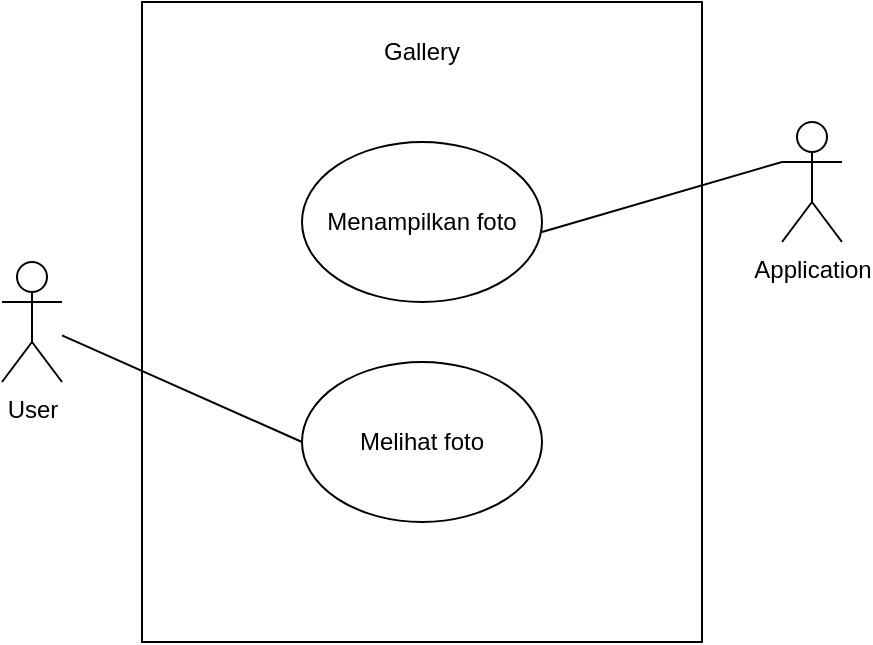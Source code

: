 <mxfile version="16.2.7" type="device"><diagram id="qs3BfF5wDGR6Y89OCog3" name="Page-1"><mxGraphModel dx="981" dy="526" grid="1" gridSize="10" guides="1" tooltips="1" connect="1" arrows="1" fold="1" page="1" pageScale="1" pageWidth="1169" pageHeight="827" math="0" shadow="0"><root><mxCell id="0"/><mxCell id="1" parent="0"/><mxCell id="DDxZ6CClD37c3xRj4_M8-1" value="" style="rounded=0;whiteSpace=wrap;html=1;" vertex="1" parent="1"><mxGeometry x="360" y="80" width="280" height="320" as="geometry"/></mxCell><mxCell id="DDxZ6CClD37c3xRj4_M8-2" value="User" style="shape=umlActor;verticalLabelPosition=bottom;verticalAlign=top;html=1;outlineConnect=0;" vertex="1" parent="1"><mxGeometry x="290" y="210" width="30" height="60" as="geometry"/></mxCell><mxCell id="DDxZ6CClD37c3xRj4_M8-4" value="Gallery" style="text;html=1;strokeColor=none;fillColor=none;align=center;verticalAlign=middle;whiteSpace=wrap;rounded=0;" vertex="1" parent="1"><mxGeometry x="470" y="90" width="60" height="30" as="geometry"/></mxCell><mxCell id="DDxZ6CClD37c3xRj4_M8-5" value="Melihat foto" style="ellipse;whiteSpace=wrap;html=1;" vertex="1" parent="1"><mxGeometry x="440" y="260" width="120" height="80" as="geometry"/></mxCell><mxCell id="DDxZ6CClD37c3xRj4_M8-6" value="" style="endArrow=none;html=1;rounded=0;entryX=0;entryY=0.5;entryDx=0;entryDy=0;" edge="1" parent="1" source="DDxZ6CClD37c3xRj4_M8-2" target="DDxZ6CClD37c3xRj4_M8-5"><mxGeometry width="50" height="50" relative="1" as="geometry"><mxPoint x="410" y="200" as="sourcePoint"/><mxPoint x="460" y="150" as="targetPoint"/></mxGeometry></mxCell><mxCell id="DDxZ6CClD37c3xRj4_M8-7" value="Application" style="shape=umlActor;verticalLabelPosition=bottom;verticalAlign=top;html=1;outlineConnect=0;" vertex="1" parent="1"><mxGeometry x="680" y="140" width="30" height="60" as="geometry"/></mxCell><mxCell id="DDxZ6CClD37c3xRj4_M8-8" value="Menampilkan foto" style="ellipse;whiteSpace=wrap;html=1;" vertex="1" parent="1"><mxGeometry x="440" y="150" width="120" height="80" as="geometry"/></mxCell><mxCell id="DDxZ6CClD37c3xRj4_M8-9" value="" style="endArrow=none;html=1;rounded=0;entryX=0;entryY=0.333;entryDx=0;entryDy=0;entryPerimeter=0;" edge="1" parent="1" target="DDxZ6CClD37c3xRj4_M8-7"><mxGeometry width="50" height="50" relative="1" as="geometry"><mxPoint x="560" y="195" as="sourcePoint"/><mxPoint x="610" y="145" as="targetPoint"/></mxGeometry></mxCell></root></mxGraphModel></diagram></mxfile>